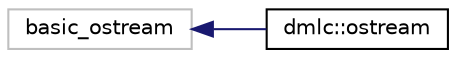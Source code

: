 digraph "Graphical Class Hierarchy"
{
 // LATEX_PDF_SIZE
  edge [fontname="Helvetica",fontsize="10",labelfontname="Helvetica",labelfontsize="10"];
  node [fontname="Helvetica",fontsize="10",shape=record];
  rankdir="LR";
  Node717 [label="basic_ostream",height=0.2,width=0.4,color="grey75", fillcolor="white", style="filled",tooltip=" "];
  Node717 -> Node0 [dir="back",color="midnightblue",fontsize="10",style="solid",fontname="Helvetica"];
  Node0 [label="dmlc::ostream",height=0.2,width=0.4,color="black", fillcolor="white", style="filled",URL="$classdmlc_1_1ostream.html",tooltip="a std::ostream class that can can wrap Stream objects, can use ostream with that output to underlying..."];
}
